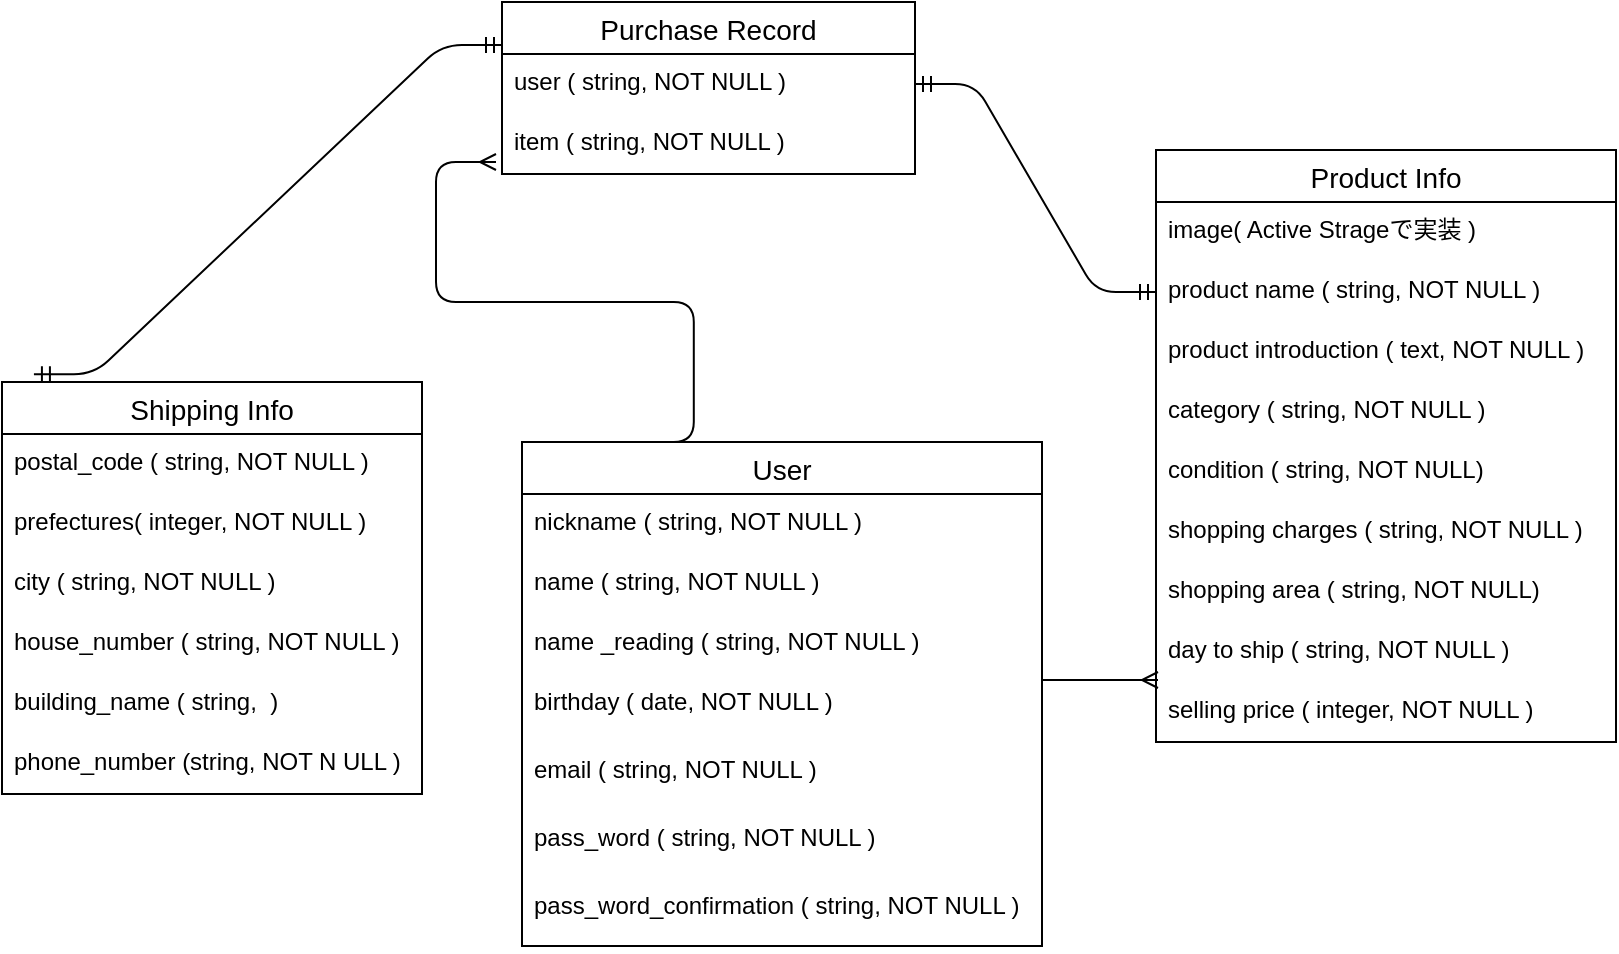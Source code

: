 <mxfile>
    <diagram id="01VJs9tymKg2nTVQPq2j" name="ページ1">
        <mxGraphModel dx="1123" dy="476" grid="1" gridSize="10" guides="1" tooltips="1" connect="1" arrows="1" fold="1" page="1" pageScale="1" pageWidth="827" pageHeight="1169" math="0" shadow="0">
            <root>
                <mxCell id="8Nk0lbky0Qf4GxyZw8NQ-0"/>
                <mxCell id="8Nk0lbky0Qf4GxyZw8NQ-1" parent="8Nk0lbky0Qf4GxyZw8NQ-0"/>
                <mxCell id="DdACQx7w81jq0l-2Eh3D-4" value="Shipping Info" style="swimlane;fontStyle=0;childLayout=stackLayout;horizontal=1;startSize=26;horizontalStack=0;resizeParent=1;resizeParentMax=0;resizeLast=0;collapsible=1;marginBottom=0;align=center;fontSize=14;rounded=0;sketch=0;" parent="8Nk0lbky0Qf4GxyZw8NQ-1" vertex="1">
                    <mxGeometry x="20" y="240" width="210" height="206" as="geometry"/>
                </mxCell>
                <mxCell id="DdACQx7w81jq0l-2Eh3D-6" value="postal_code ( string, NOT NULL )" style="text;strokeColor=none;fillColor=none;spacingLeft=4;spacingRight=4;overflow=hidden;rotatable=0;points=[[0,0.5],[1,0.5]];portConstraint=eastwest;fontSize=12;" parent="DdACQx7w81jq0l-2Eh3D-4" vertex="1">
                    <mxGeometry y="26" width="210" height="30" as="geometry"/>
                </mxCell>
                <mxCell id="DdACQx7w81jq0l-2Eh3D-7" value="prefectures( integer, NOT NULL )" style="text;strokeColor=none;fillColor=none;spacingLeft=4;spacingRight=4;overflow=hidden;rotatable=0;points=[[0,0.5],[1,0.5]];portConstraint=eastwest;fontSize=12;" parent="DdACQx7w81jq0l-2Eh3D-4" vertex="1">
                    <mxGeometry y="56" width="210" height="30" as="geometry"/>
                </mxCell>
                <mxCell id="DdACQx7w81jq0l-2Eh3D-61" value="city ( string, NOT NULL )" style="text;strokeColor=none;fillColor=none;spacingLeft=4;spacingRight=4;overflow=hidden;rotatable=0;points=[[0,0.5],[1,0.5]];portConstraint=eastwest;fontSize=12;" parent="DdACQx7w81jq0l-2Eh3D-4" vertex="1">
                    <mxGeometry y="86" width="210" height="30" as="geometry"/>
                </mxCell>
                <mxCell id="DdACQx7w81jq0l-2Eh3D-62" value="house_number ( string, NOT NULL )" style="text;strokeColor=none;fillColor=none;spacingLeft=4;spacingRight=4;overflow=hidden;rotatable=0;points=[[0,0.5],[1,0.5]];portConstraint=eastwest;fontSize=12;" parent="DdACQx7w81jq0l-2Eh3D-4" vertex="1">
                    <mxGeometry y="116" width="210" height="30" as="geometry"/>
                </mxCell>
                <mxCell id="DdACQx7w81jq0l-2Eh3D-63" value="building_name ( string,  )" style="text;strokeColor=none;fillColor=none;spacingLeft=4;spacingRight=4;overflow=hidden;rotatable=0;points=[[0,0.5],[1,0.5]];portConstraint=eastwest;fontSize=12;" parent="DdACQx7w81jq0l-2Eh3D-4" vertex="1">
                    <mxGeometry y="146" width="210" height="30" as="geometry"/>
                </mxCell>
                <mxCell id="DdACQx7w81jq0l-2Eh3D-64" value="phone_number (string, NOT N ULL )" style="text;strokeColor=none;fillColor=none;spacingLeft=4;spacingRight=4;overflow=hidden;rotatable=0;points=[[0,0.5],[1,0.5]];portConstraint=eastwest;fontSize=12;" parent="DdACQx7w81jq0l-2Eh3D-4" vertex="1">
                    <mxGeometry y="176" width="210" height="30" as="geometry"/>
                </mxCell>
                <mxCell id="DdACQx7w81jq0l-2Eh3D-8" value="Product Info" style="swimlane;fontStyle=0;childLayout=stackLayout;horizontal=1;startSize=26;horizontalStack=0;resizeParent=1;resizeParentMax=0;resizeLast=0;collapsible=1;marginBottom=0;align=center;fontSize=14;rounded=0;sketch=0;" parent="8Nk0lbky0Qf4GxyZw8NQ-1" vertex="1">
                    <mxGeometry x="597" y="124" width="230" height="296" as="geometry"/>
                </mxCell>
                <mxCell id="DdACQx7w81jq0l-2Eh3D-9" value="image( Active Strageで実装 )" style="text;strokeColor=none;fillColor=none;spacingLeft=4;spacingRight=4;overflow=hidden;rotatable=0;points=[[0,0.5],[1,0.5]];portConstraint=eastwest;fontSize=12;" parent="DdACQx7w81jq0l-2Eh3D-8" vertex="1">
                    <mxGeometry y="26" width="230" height="30" as="geometry"/>
                </mxCell>
                <mxCell id="DdACQx7w81jq0l-2Eh3D-10" value="product name ( string, NOT NULL )" style="text;strokeColor=none;fillColor=none;spacingLeft=4;spacingRight=4;overflow=hidden;rotatable=0;points=[[0,0.5],[1,0.5]];portConstraint=eastwest;fontSize=12;" parent="DdACQx7w81jq0l-2Eh3D-8" vertex="1">
                    <mxGeometry y="56" width="230" height="30" as="geometry"/>
                </mxCell>
                <mxCell id="DdACQx7w81jq0l-2Eh3D-11" value="product introduction ( text, NOT NULL )" style="text;strokeColor=none;fillColor=none;spacingLeft=4;spacingRight=4;overflow=hidden;rotatable=0;points=[[0,0.5],[1,0.5]];portConstraint=eastwest;fontSize=12;" parent="DdACQx7w81jq0l-2Eh3D-8" vertex="1">
                    <mxGeometry y="86" width="230" height="30" as="geometry"/>
                </mxCell>
                <mxCell id="DdACQx7w81jq0l-2Eh3D-54" value="category ( string, NOT NULL )" style="text;strokeColor=none;fillColor=none;spacingLeft=4;spacingRight=4;overflow=hidden;rotatable=0;points=[[0,0.5],[1,0.5]];portConstraint=eastwest;fontSize=12;" parent="DdACQx7w81jq0l-2Eh3D-8" vertex="1">
                    <mxGeometry y="116" width="230" height="30" as="geometry"/>
                </mxCell>
                <mxCell id="DdACQx7w81jq0l-2Eh3D-56" value="condition ( string, NOT NULL)" style="text;strokeColor=none;fillColor=none;spacingLeft=4;spacingRight=4;overflow=hidden;rotatable=0;points=[[0,0.5],[1,0.5]];portConstraint=eastwest;fontSize=12;" parent="DdACQx7w81jq0l-2Eh3D-8" vertex="1">
                    <mxGeometry y="146" width="230" height="30" as="geometry"/>
                </mxCell>
                <mxCell id="DdACQx7w81jq0l-2Eh3D-57" value="shopping charges ( string, NOT NULL )" style="text;strokeColor=none;fillColor=none;spacingLeft=4;spacingRight=4;overflow=hidden;rotatable=0;points=[[0,0.5],[1,0.5]];portConstraint=eastwest;fontSize=12;" parent="DdACQx7w81jq0l-2Eh3D-8" vertex="1">
                    <mxGeometry y="176" width="230" height="30" as="geometry"/>
                </mxCell>
                <mxCell id="DdACQx7w81jq0l-2Eh3D-58" value="shopping area ( string, NOT NULL)" style="text;strokeColor=none;fillColor=none;spacingLeft=4;spacingRight=4;overflow=hidden;rotatable=0;points=[[0,0.5],[1,0.5]];portConstraint=eastwest;fontSize=12;" parent="DdACQx7w81jq0l-2Eh3D-8" vertex="1">
                    <mxGeometry y="206" width="230" height="30" as="geometry"/>
                </mxCell>
                <mxCell id="DdACQx7w81jq0l-2Eh3D-59" value="day to ship ( string, NOT NULL )" style="text;strokeColor=none;fillColor=none;spacingLeft=4;spacingRight=4;overflow=hidden;rotatable=0;points=[[0,0.5],[1,0.5]];portConstraint=eastwest;fontSize=12;" parent="DdACQx7w81jq0l-2Eh3D-8" vertex="1">
                    <mxGeometry y="236" width="230" height="30" as="geometry"/>
                </mxCell>
                <mxCell id="DdACQx7w81jq0l-2Eh3D-60" value="selling price ( integer, NOT NULL )" style="text;strokeColor=none;fillColor=none;spacingLeft=4;spacingRight=4;overflow=hidden;rotatable=0;points=[[0,0.5],[1,0.5]];portConstraint=eastwest;fontSize=12;" parent="DdACQx7w81jq0l-2Eh3D-8" vertex="1">
                    <mxGeometry y="266" width="230" height="30" as="geometry"/>
                </mxCell>
                <mxCell id="DdACQx7w81jq0l-2Eh3D-12" value="Purchase Record" style="swimlane;fontStyle=0;childLayout=stackLayout;horizontal=1;startSize=26;horizontalStack=0;resizeParent=1;resizeParentMax=0;resizeLast=0;collapsible=1;marginBottom=0;align=center;fontSize=14;rounded=0;sketch=0;" parent="8Nk0lbky0Qf4GxyZw8NQ-1" vertex="1">
                    <mxGeometry x="270" y="50" width="206.5" height="86" as="geometry"/>
                </mxCell>
                <mxCell id="DdACQx7w81jq0l-2Eh3D-13" value="user ( string, NOT NULL )" style="text;strokeColor=none;fillColor=none;spacingLeft=4;spacingRight=4;overflow=hidden;rotatable=0;points=[[0,0.5],[1,0.5]];portConstraint=eastwest;fontSize=12;" parent="DdACQx7w81jq0l-2Eh3D-12" vertex="1">
                    <mxGeometry y="26" width="206.5" height="30" as="geometry"/>
                </mxCell>
                <mxCell id="DdACQx7w81jq0l-2Eh3D-14" value="item ( string, NOT NULL )" style="text;strokeColor=none;fillColor=none;spacingLeft=4;spacingRight=4;overflow=hidden;rotatable=0;points=[[0,0.5],[1,0.5]];portConstraint=eastwest;fontSize=12;" parent="DdACQx7w81jq0l-2Eh3D-12" vertex="1">
                    <mxGeometry y="56" width="206.5" height="30" as="geometry"/>
                </mxCell>
                <mxCell id="DdACQx7w81jq0l-2Eh3D-39" value="User" style="swimlane;fontStyle=0;childLayout=stackLayout;horizontal=1;startSize=26;horizontalStack=0;resizeParent=1;resizeParentMax=0;resizeLast=0;collapsible=1;marginBottom=0;align=center;fontSize=14;rounded=0;sketch=0;" parent="8Nk0lbky0Qf4GxyZw8NQ-1" vertex="1">
                    <mxGeometry x="280" y="270" width="260" height="252" as="geometry">
                        <mxRectangle x="90" y="60" width="60" height="26" as="alternateBounds"/>
                    </mxGeometry>
                </mxCell>
                <mxCell id="DdACQx7w81jq0l-2Eh3D-40" value="nickname ( string, NOT NULL )" style="text;strokeColor=none;fillColor=none;spacingLeft=4;spacingRight=4;overflow=hidden;rotatable=0;points=[[0,0.5],[1,0.5]];portConstraint=eastwest;fontSize=12;" parent="DdACQx7w81jq0l-2Eh3D-39" vertex="1">
                    <mxGeometry y="26" width="260" height="30" as="geometry"/>
                </mxCell>
                <mxCell id="DdACQx7w81jq0l-2Eh3D-44" value="name ( string, NOT NULL )&#10;" style="text;strokeColor=none;fillColor=none;spacingLeft=4;spacingRight=4;overflow=hidden;rotatable=0;points=[[0,0.5],[1,0.5]];portConstraint=eastwest;fontSize=12;" parent="DdACQx7w81jq0l-2Eh3D-39" vertex="1">
                    <mxGeometry y="56" width="260" height="30" as="geometry"/>
                </mxCell>
                <mxCell id="DdACQx7w81jq0l-2Eh3D-51" value="name _reading ( string, NOT NULL )" style="text;strokeColor=none;fillColor=none;spacingLeft=4;spacingRight=4;overflow=hidden;rotatable=0;points=[[0,0.5],[1,0.5]];portConstraint=eastwest;fontSize=12;" parent="DdACQx7w81jq0l-2Eh3D-39" vertex="1">
                    <mxGeometry y="86" width="260" height="30" as="geometry"/>
                </mxCell>
                <mxCell id="DdACQx7w81jq0l-2Eh3D-52" value="birthday ( date, NOT NULL )" style="text;strokeColor=none;fillColor=none;spacingLeft=4;spacingRight=4;overflow=hidden;rotatable=0;points=[[0,0.5],[1,0.5]];portConstraint=eastwest;fontSize=12;" parent="DdACQx7w81jq0l-2Eh3D-39" vertex="1">
                    <mxGeometry y="116" width="260" height="34" as="geometry"/>
                </mxCell>
                <mxCell id="0" value="email ( string, NOT NULL )" style="text;strokeColor=none;fillColor=none;spacingLeft=4;spacingRight=4;overflow=hidden;rotatable=0;points=[[0,0.5],[1,0.5]];portConstraint=eastwest;fontSize=12;" vertex="1" parent="DdACQx7w81jq0l-2Eh3D-39">
                    <mxGeometry y="150" width="260" height="34" as="geometry"/>
                </mxCell>
                <mxCell id="1" value="pass_word ( string, NOT NULL )" style="text;strokeColor=none;fillColor=none;spacingLeft=4;spacingRight=4;overflow=hidden;rotatable=0;points=[[0,0.5],[1,0.5]];portConstraint=eastwest;fontSize=12;" vertex="1" parent="DdACQx7w81jq0l-2Eh3D-39">
                    <mxGeometry y="184" width="260" height="34" as="geometry"/>
                </mxCell>
                <mxCell id="2" value="pass_word_confirmation ( string, NOT NULL )" style="text;strokeColor=none;fillColor=none;spacingLeft=4;spacingRight=4;overflow=hidden;rotatable=0;points=[[0,0.5],[1,0.5]];portConstraint=eastwest;fontSize=12;" vertex="1" parent="DdACQx7w81jq0l-2Eh3D-39">
                    <mxGeometry y="218" width="260" height="34" as="geometry"/>
                </mxCell>
                <mxCell id="DdACQx7w81jq0l-2Eh3D-68" style="rounded=1;sketch=0;orthogonalLoop=1;jettySize=auto;html=1;elbow=vertical;entryX=0.37;entryY=1;entryDx=0;entryDy=0;strokeColor=none;edgeStyle=entityRelationEdgeStyle;entryPerimeter=0;" parent="8Nk0lbky0Qf4GxyZw8NQ-1" target="DdACQx7w81jq0l-2Eh3D-14" edge="1">
                    <mxGeometry relative="1" as="geometry">
                        <mxPoint x="389" y="260" as="sourcePoint"/>
                        <mxPoint x="260" y="81" as="targetPoint"/>
                    </mxGeometry>
                </mxCell>
                <mxCell id="DdACQx7w81jq0l-2Eh3D-77" value="" style="edgeStyle=entityRelationEdgeStyle;fontSize=12;html=1;endArrow=ERmany;" parent="8Nk0lbky0Qf4GxyZw8NQ-1" edge="1">
                    <mxGeometry width="100" height="100" relative="1" as="geometry">
                        <mxPoint x="540" y="389" as="sourcePoint"/>
                        <mxPoint x="598" y="389" as="targetPoint"/>
                    </mxGeometry>
                </mxCell>
                <mxCell id="DdACQx7w81jq0l-2Eh3D-79" value="" style="edgeStyle=entityRelationEdgeStyle;fontSize=12;html=1;endArrow=ERmany;exitX=0.215;exitY=0;exitDx=0;exitDy=0;exitPerimeter=0;" parent="8Nk0lbky0Qf4GxyZw8NQ-1" source="DdACQx7w81jq0l-2Eh3D-39" edge="1">
                    <mxGeometry width="100" height="100" relative="1" as="geometry">
                        <mxPoint x="300" y="260" as="sourcePoint"/>
                        <mxPoint x="267" y="130" as="targetPoint"/>
                    </mxGeometry>
                </mxCell>
                <mxCell id="DdACQx7w81jq0l-2Eh3D-88" value="" style="edgeStyle=entityRelationEdgeStyle;fontSize=12;html=1;endArrow=ERmandOne;startArrow=ERmandOne;entryX=0;entryY=0.5;entryDx=0;entryDy=0;exitX=1;exitY=0.5;exitDx=0;exitDy=0;" parent="8Nk0lbky0Qf4GxyZw8NQ-1" source="DdACQx7w81jq0l-2Eh3D-13" target="DdACQx7w81jq0l-2Eh3D-10" edge="1">
                    <mxGeometry width="100" height="100" relative="1" as="geometry">
                        <mxPoint x="430" y="340" as="sourcePoint"/>
                        <mxPoint x="530" y="240" as="targetPoint"/>
                    </mxGeometry>
                </mxCell>
                <mxCell id="DdACQx7w81jq0l-2Eh3D-89" value="" style="edgeStyle=entityRelationEdgeStyle;fontSize=12;html=1;endArrow=ERmandOne;startArrow=ERmandOne;exitX=0.076;exitY=-0.019;exitDx=0;exitDy=0;exitPerimeter=0;entryX=0;entryY=0.25;entryDx=0;entryDy=0;" parent="8Nk0lbky0Qf4GxyZw8NQ-1" source="DdACQx7w81jq0l-2Eh3D-4" edge="1" target="DdACQx7w81jq0l-2Eh3D-12">
                    <mxGeometry width="100" height="100" relative="1" as="geometry">
                        <mxPoint x="430" y="340" as="sourcePoint"/>
                        <mxPoint x="500" y="240" as="targetPoint"/>
                    </mxGeometry>
                </mxCell>
            </root>
        </mxGraphModel>
    </diagram>
</mxfile>
